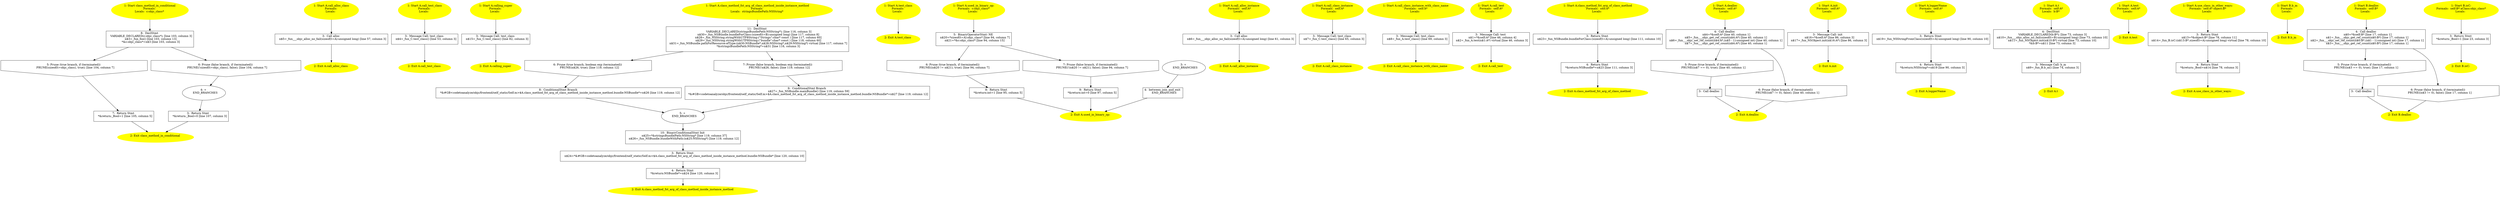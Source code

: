 /* @generated */
digraph cfg {
"class_method_in_conditional.2a19b0bd8eafdb3235f52585a49ef84a_1" [label="1: Start class_method_in_conditional\nFormals: \nLocals:  c:objc_class* \n  " color=yellow style=filled]
	

	 "class_method_in_conditional.2a19b0bd8eafdb3235f52585a49ef84a_1" -> "class_method_in_conditional.2a19b0bd8eafdb3235f52585a49ef84a_8" ;
"class_method_in_conditional.2a19b0bd8eafdb3235f52585a49ef84a_2" [label="2: Exit class_method_in_conditional \n  " color=yellow style=filled]
	

"class_method_in_conditional.2a19b0bd8eafdb3235f52585a49ef84a_3" [label="3:  Return Stmt \n   *&return:_Bool=0 [line 107, column 3]\n " shape="box"]
	

	 "class_method_in_conditional.2a19b0bd8eafdb3235f52585a49ef84a_3" -> "class_method_in_conditional.2a19b0bd8eafdb3235f52585a49ef84a_2" ;
"class_method_in_conditional.2a19b0bd8eafdb3235f52585a49ef84a_4" [label="4: + \n   END_BRANCHES\n " ]
	

	 "class_method_in_conditional.2a19b0bd8eafdb3235f52585a49ef84a_4" -> "class_method_in_conditional.2a19b0bd8eafdb3235f52585a49ef84a_3" ;
"class_method_in_conditional.2a19b0bd8eafdb3235f52585a49ef84a_5" [label="5: Prune (true branch, if (terminated)) \n   PRUNE(sizeof(t=objc_class), true); [line 104, column 7]\n " shape="invhouse"]
	

	 "class_method_in_conditional.2a19b0bd8eafdb3235f52585a49ef84a_5" -> "class_method_in_conditional.2a19b0bd8eafdb3235f52585a49ef84a_7" ;
"class_method_in_conditional.2a19b0bd8eafdb3235f52585a49ef84a_6" [label="6: Prune (false branch, if (terminated)) \n   PRUNE(!sizeof(t=objc_class), false); [line 104, column 7]\n " shape="invhouse"]
	

	 "class_method_in_conditional.2a19b0bd8eafdb3235f52585a49ef84a_6" -> "class_method_in_conditional.2a19b0bd8eafdb3235f52585a49ef84a_4" ;
"class_method_in_conditional.2a19b0bd8eafdb3235f52585a49ef84a_7" [label="7:  Return Stmt \n   *&return:_Bool=1 [line 105, column 5]\n " shape="box"]
	

	 "class_method_in_conditional.2a19b0bd8eafdb3235f52585a49ef84a_7" -> "class_method_in_conditional.2a19b0bd8eafdb3235f52585a49ef84a_2" ;
"class_method_in_conditional.2a19b0bd8eafdb3235f52585a49ef84a_8" [label="8:  DeclStmt \n   VARIABLE_DECLARED(c:objc_class*); [line 103, column 3]\n  n$3=_fun_foo() [line 103, column 13]\n  *&c:objc_class*=n$3 [line 103, column 3]\n " shape="box"]
	

	 "class_method_in_conditional.2a19b0bd8eafdb3235f52585a49ef84a_8" -> "class_method_in_conditional.2a19b0bd8eafdb3235f52585a49ef84a_5" ;
	 "class_method_in_conditional.2a19b0bd8eafdb3235f52585a49ef84a_8" -> "class_method_in_conditional.2a19b0bd8eafdb3235f52585a49ef84a_6" ;
"call_alloc_class#A#class.0cef99601cab56333305f5f96f227079_1" [label="1: Start A.call_alloc_class\nFormals: \nLocals:  \n  " color=yellow style=filled]
	

	 "call_alloc_class#A#class.0cef99601cab56333305f5f96f227079_1" -> "call_alloc_class#A#class.0cef99601cab56333305f5f96f227079_3" ;
"call_alloc_class#A#class.0cef99601cab56333305f5f96f227079_2" [label="2: Exit A.call_alloc_class \n  " color=yellow style=filled]
	

"call_alloc_class#A#class.0cef99601cab56333305f5f96f227079_3" [label="3:  Call alloc \n   n$5=_fun___objc_alloc_no_fail(sizeof(t=A):unsigned long) [line 57, column 3]\n " shape="box"]
	

	 "call_alloc_class#A#class.0cef99601cab56333305f5f96f227079_3" -> "call_alloc_class#A#class.0cef99601cab56333305f5f96f227079_2" ;
"call_test_class#A#class.cc4e8c6ada1c4f85dad976d179e36c9a_1" [label="1: Start A.call_test_class\nFormals: \nLocals:  \n  " color=yellow style=filled]
	

	 "call_test_class#A#class.cc4e8c6ada1c4f85dad976d179e36c9a_1" -> "call_test_class#A#class.cc4e8c6ada1c4f85dad976d179e36c9a_3" ;
"call_test_class#A#class.cc4e8c6ada1c4f85dad976d179e36c9a_2" [label="2: Exit A.call_test_class \n  " color=yellow style=filled]
	

"call_test_class#A#class.cc4e8c6ada1c4f85dad976d179e36c9a_3" [label="3:  Message Call: test_class \n   n$4=_fun_C.test_class() [line 53, column 3]\n " shape="box"]
	

	 "call_test_class#A#class.cc4e8c6ada1c4f85dad976d179e36c9a_3" -> "call_test_class#A#class.cc4e8c6ada1c4f85dad976d179e36c9a_2" ;
"calling_super#A#class.0edc1d1d1c4ade7cd9adaa77e7322ad1_1" [label="1: Start A.calling_super\nFormals: \nLocals:  \n  " color=yellow style=filled]
	

	 "calling_super#A#class.0edc1d1d1c4ade7cd9adaa77e7322ad1_1" -> "calling_super#A#class.0edc1d1d1c4ade7cd9adaa77e7322ad1_3" ;
"calling_super#A#class.0edc1d1d1c4ade7cd9adaa77e7322ad1_2" [label="2: Exit A.calling_super \n  " color=yellow style=filled]
	

"calling_super#A#class.0edc1d1d1c4ade7cd9adaa77e7322ad1_3" [label="3:  Message Call: test_class \n   n$15=_fun_C.test_class() [line 82, column 3]\n " shape="box"]
	

	 "calling_super#A#class.0edc1d1d1c4ade7cd9adaa77e7322ad1_3" -> "calling_super#A#class.0edc1d1d1c4ade7cd9adaa77e7322ad1_2" ;
"class_method_fst_arg_of_class_method_inside_instance_method#A#class.7bda69c598fb7e024d776cec3122e2a6_1" [label="1: Start A.class_method_fst_arg_of_class_method_inside_instance_method\nFormals: \nLocals:  stringsBundlePath:NSString* \n  " color=yellow style=filled]
	

	 "class_method_fst_arg_of_class_method_inside_instance_method#A#class.7bda69c598fb7e024d776cec3122e2a6_1" -> "class_method_fst_arg_of_class_method_inside_instance_method#A#class.7bda69c598fb7e024d776cec3122e2a6_11" ;
"class_method_fst_arg_of_class_method_inside_instance_method#A#class.7bda69c598fb7e024d776cec3122e2a6_2" [label="2: Exit A.class_method_fst_arg_of_class_method_inside_instance_method \n  " color=yellow style=filled]
	

"class_method_fst_arg_of_class_method_inside_instance_method#A#class.7bda69c598fb7e024d776cec3122e2a6_3" [label="3:  Return Stmt \n   n$24=*&#GB<codetoanalyze/objc/frontend/self_static/Self.m>$A.class_method_fst_arg_of_class_method_inside_instance_method.bundle:NSBundle* [line 120, column 10]\n " shape="box"]
	

	 "class_method_fst_arg_of_class_method_inside_instance_method#A#class.7bda69c598fb7e024d776cec3122e2a6_3" -> "class_method_fst_arg_of_class_method_inside_instance_method#A#class.7bda69c598fb7e024d776cec3122e2a6_4" ;
"class_method_fst_arg_of_class_method_inside_instance_method#A#class.7bda69c598fb7e024d776cec3122e2a6_4" [label="4:  Return Stmt \n   *&return:NSBundle*=n$24 [line 120, column 3]\n " shape="box"]
	

	 "class_method_fst_arg_of_class_method_inside_instance_method#A#class.7bda69c598fb7e024d776cec3122e2a6_4" -> "class_method_fst_arg_of_class_method_inside_instance_method#A#class.7bda69c598fb7e024d776cec3122e2a6_2" ;
"class_method_fst_arg_of_class_method_inside_instance_method#A#class.7bda69c598fb7e024d776cec3122e2a6_5" [label="5: + \n   END_BRANCHES\n " ]
	

	 "class_method_fst_arg_of_class_method_inside_instance_method#A#class.7bda69c598fb7e024d776cec3122e2a6_5" -> "class_method_fst_arg_of_class_method_inside_instance_method#A#class.7bda69c598fb7e024d776cec3122e2a6_10" ;
"class_method_fst_arg_of_class_method_inside_instance_method#A#class.7bda69c598fb7e024d776cec3122e2a6_6" [label="6: Prune (true branch, boolean exp (terminated)) \n   PRUNE(n$26, true); [line 119, column 12]\n " shape="invhouse"]
	

	 "class_method_fst_arg_of_class_method_inside_instance_method#A#class.7bda69c598fb7e024d776cec3122e2a6_6" -> "class_method_fst_arg_of_class_method_inside_instance_method#A#class.7bda69c598fb7e024d776cec3122e2a6_8" ;
"class_method_fst_arg_of_class_method_inside_instance_method#A#class.7bda69c598fb7e024d776cec3122e2a6_7" [label="7: Prune (false branch, boolean exp (terminated)) \n   PRUNE(!n$26, false); [line 119, column 12]\n " shape="invhouse"]
	

	 "class_method_fst_arg_of_class_method_inside_instance_method#A#class.7bda69c598fb7e024d776cec3122e2a6_7" -> "class_method_fst_arg_of_class_method_inside_instance_method#A#class.7bda69c598fb7e024d776cec3122e2a6_9" ;
"class_method_fst_arg_of_class_method_inside_instance_method#A#class.7bda69c598fb7e024d776cec3122e2a6_8" [label="8:  ConditionalStmt Branch \n   *&#GB<codetoanalyze/objc/frontend/self_static/Self.m>$A.class_method_fst_arg_of_class_method_inside_instance_method.bundle:NSBundle*=n$26 [line 119, column 12]\n " shape="box"]
	

	 "class_method_fst_arg_of_class_method_inside_instance_method#A#class.7bda69c598fb7e024d776cec3122e2a6_8" -> "class_method_fst_arg_of_class_method_inside_instance_method#A#class.7bda69c598fb7e024d776cec3122e2a6_5" ;
"class_method_fst_arg_of_class_method_inside_instance_method#A#class.7bda69c598fb7e024d776cec3122e2a6_9" [label="9:  ConditionalStmt Branch \n   n$27=_fun_NSBundle.mainBundle() [line 119, column 59]\n  *&#GB<codetoanalyze/objc/frontend/self_static/Self.m>$A.class_method_fst_arg_of_class_method_inside_instance_method.bundle:NSBundle*=n$27 [line 119, column 12]\n " shape="box"]
	

	 "class_method_fst_arg_of_class_method_inside_instance_method#A#class.7bda69c598fb7e024d776cec3122e2a6_9" -> "class_method_fst_arg_of_class_method_inside_instance_method#A#class.7bda69c598fb7e024d776cec3122e2a6_5" ;
"class_method_fst_arg_of_class_method_inside_instance_method#A#class.7bda69c598fb7e024d776cec3122e2a6_10" [label="10:  BinaryConditionalStmt Init \n   n$25=*&stringsBundlePath:NSString* [line 119, column 37]\n  n$26=_fun_NSBundle.bundleWithPath:(n$25:NSString*) [line 119, column 12]\n " shape="box"]
	

	 "class_method_fst_arg_of_class_method_inside_instance_method#A#class.7bda69c598fb7e024d776cec3122e2a6_10" -> "class_method_fst_arg_of_class_method_inside_instance_method#A#class.7bda69c598fb7e024d776cec3122e2a6_3" ;
"class_method_fst_arg_of_class_method_inside_instance_method#A#class.7bda69c598fb7e024d776cec3122e2a6_11" [label="11:  DeclStmt \n   VARIABLE_DECLARED(stringsBundlePath:NSString*); [line 116, column 3]\n  n$30=_fun_NSBundle.bundleForClass:(sizeof(t=B):unsigned long) [line 117, column 8]\n  n$28=_fun_NSString.stringWithUTF8String:(\"Strings\":char* const ) [line 117, column 60]\n  n$29=_fun_NSString.stringWithUTF8String:(\"bundle\":char* const ) [line 118, column 60]\n  n$31=_fun_NSBundle.pathForResource:ofType:(n$30:NSBundle*,n$28:NSString*,n$29:NSString*) virtual [line 117, column 7]\n  *&stringsBundlePath:NSString*=n$31 [line 116, column 3]\n " shape="box"]
	

	 "class_method_fst_arg_of_class_method_inside_instance_method#A#class.7bda69c598fb7e024d776cec3122e2a6_11" -> "class_method_fst_arg_of_class_method_inside_instance_method#A#class.7bda69c598fb7e024d776cec3122e2a6_6" ;
	 "class_method_fst_arg_of_class_method_inside_instance_method#A#class.7bda69c598fb7e024d776cec3122e2a6_11" -> "class_method_fst_arg_of_class_method_inside_instance_method#A#class.7bda69c598fb7e024d776cec3122e2a6_7" ;
"test_class#A#class.97324b18f626e66a3c32cec03286eb8d_1" [label="1: Start A.test_class\nFormals: \nLocals:  \n  " color=yellow style=filled]
	

	 "test_class#A#class.97324b18f626e66a3c32cec03286eb8d_1" -> "test_class#A#class.97324b18f626e66a3c32cec03286eb8d_2" ;
"test_class#A#class.97324b18f626e66a3c32cec03286eb8d_2" [label="2: Exit A.test_class \n  " color=yellow style=filled]
	

"used_in_binary_op:#A(struct objc_class)#class.da9fc6494d494952f5246c6cf4478263_1" [label="1: Start A.used_in_binary_op:\nFormals:  c:objc_class*\nLocals:  \n  " color=yellow style=filled]
	

	 "used_in_binary_op:#A(struct objc_class)#class.da9fc6494d494952f5246c6cf4478263_1" -> "used_in_binary_op:#A(struct objc_class)#class.da9fc6494d494952f5246c6cf4478263_5" ;
"used_in_binary_op:#A(struct objc_class)#class.da9fc6494d494952f5246c6cf4478263_2" [label="2: Exit A.used_in_binary_op: \n  " color=yellow style=filled]
	

"used_in_binary_op:#A(struct objc_class)#class.da9fc6494d494952f5246c6cf4478263_3" [label="3: + \n   END_BRANCHES\n " ]
	

	 "used_in_binary_op:#A(struct objc_class)#class.da9fc6494d494952f5246c6cf4478263_3" -> "used_in_binary_op:#A(struct objc_class)#class.da9fc6494d494952f5246c6cf4478263_4" ;
"used_in_binary_op:#A(struct objc_class)#class.da9fc6494d494952f5246c6cf4478263_4" [label="4:  between_join_and_exit \n   END_BRANCHES\n " shape="box"]
	

	 "used_in_binary_op:#A(struct objc_class)#class.da9fc6494d494952f5246c6cf4478263_4" -> "used_in_binary_op:#A(struct objc_class)#class.da9fc6494d494952f5246c6cf4478263_2" ;
"used_in_binary_op:#A(struct objc_class)#class.da9fc6494d494952f5246c6cf4478263_5" [label="5:  BinaryOperatorStmt: NE \n   n$20=*sizeof(t=A):objc_class* [line 94, column 7]\n  n$21=*&c:objc_class* [line 94, column 15]\n " shape="box"]
	

	 "used_in_binary_op:#A(struct objc_class)#class.da9fc6494d494952f5246c6cf4478263_5" -> "used_in_binary_op:#A(struct objc_class)#class.da9fc6494d494952f5246c6cf4478263_6" ;
	 "used_in_binary_op:#A(struct objc_class)#class.da9fc6494d494952f5246c6cf4478263_5" -> "used_in_binary_op:#A(struct objc_class)#class.da9fc6494d494952f5246c6cf4478263_7" ;
"used_in_binary_op:#A(struct objc_class)#class.da9fc6494d494952f5246c6cf4478263_6" [label="6: Prune (true branch, if (terminated)) \n   PRUNE((n$20 != n$21), true); [line 94, column 7]\n " shape="invhouse"]
	

	 "used_in_binary_op:#A(struct objc_class)#class.da9fc6494d494952f5246c6cf4478263_6" -> "used_in_binary_op:#A(struct objc_class)#class.da9fc6494d494952f5246c6cf4478263_8" ;
"used_in_binary_op:#A(struct objc_class)#class.da9fc6494d494952f5246c6cf4478263_7" [label="7: Prune (false branch, if (terminated)) \n   PRUNE(!(n$20 != n$21), false); [line 94, column 7]\n " shape="invhouse"]
	

	 "used_in_binary_op:#A(struct objc_class)#class.da9fc6494d494952f5246c6cf4478263_7" -> "used_in_binary_op:#A(struct objc_class)#class.da9fc6494d494952f5246c6cf4478263_9" ;
"used_in_binary_op:#A(struct objc_class)#class.da9fc6494d494952f5246c6cf4478263_8" [label="8:  Return Stmt \n   *&return:int=1 [line 95, column 5]\n " shape="box"]
	

	 "used_in_binary_op:#A(struct objc_class)#class.da9fc6494d494952f5246c6cf4478263_8" -> "used_in_binary_op:#A(struct objc_class)#class.da9fc6494d494952f5246c6cf4478263_2" ;
"used_in_binary_op:#A(struct objc_class)#class.da9fc6494d494952f5246c6cf4478263_9" [label="9:  Return Stmt \n   *&return:int=0 [line 97, column 5]\n " shape="box"]
	

	 "used_in_binary_op:#A(struct objc_class)#class.da9fc6494d494952f5246c6cf4478263_9" -> "used_in_binary_op:#A(struct objc_class)#class.da9fc6494d494952f5246c6cf4478263_2" ;
"call_alloc_instance#A#instance.70a20314d55f22fb46408deb70d9aabb_1" [label="1: Start A.call_alloc_instance\nFormals:  self:A*\nLocals:  \n  " color=yellow style=filled]
	

	 "call_alloc_instance#A#instance.70a20314d55f22fb46408deb70d9aabb_1" -> "call_alloc_instance#A#instance.70a20314d55f22fb46408deb70d9aabb_3" ;
"call_alloc_instance#A#instance.70a20314d55f22fb46408deb70d9aabb_2" [label="2: Exit A.call_alloc_instance \n  " color=yellow style=filled]
	

"call_alloc_instance#A#instance.70a20314d55f22fb46408deb70d9aabb_3" [label="3:  Call alloc \n   n$6=_fun___objc_alloc_no_fail(sizeof(t=A):unsigned long) [line 61, column 3]\n " shape="box"]
	

	 "call_alloc_instance#A#instance.70a20314d55f22fb46408deb70d9aabb_3" -> "call_alloc_instance#A#instance.70a20314d55f22fb46408deb70d9aabb_2" ;
"call_class_instance#A#instance.eb1ae02cd94582eb1fc7cb426794f9f0_1" [label="1: Start A.call_class_instance\nFormals:  self:A*\nLocals:  \n  " color=yellow style=filled]
	

	 "call_class_instance#A#instance.eb1ae02cd94582eb1fc7cb426794f9f0_1" -> "call_class_instance#A#instance.eb1ae02cd94582eb1fc7cb426794f9f0_3" ;
"call_class_instance#A#instance.eb1ae02cd94582eb1fc7cb426794f9f0_2" [label="2: Exit A.call_class_instance \n  " color=yellow style=filled]
	

"call_class_instance#A#instance.eb1ae02cd94582eb1fc7cb426794f9f0_3" [label="3:  Message Call: test_class \n   n$7=_fun_C.test_class() [line 65, column 3]\n " shape="box"]
	

	 "call_class_instance#A#instance.eb1ae02cd94582eb1fc7cb426794f9f0_3" -> "call_class_instance#A#instance.eb1ae02cd94582eb1fc7cb426794f9f0_2" ;
"call_class_instance_with_class_name#A#instance.1baf88c0fb5549c04909fab0bed63c39_1" [label="1: Start A.call_class_instance_with_class_name\nFormals:  self:A*\nLocals:  \n  " color=yellow style=filled]
	

	 "call_class_instance_with_class_name#A#instance.1baf88c0fb5549c04909fab0bed63c39_1" -> "call_class_instance_with_class_name#A#instance.1baf88c0fb5549c04909fab0bed63c39_3" ;
"call_class_instance_with_class_name#A#instance.1baf88c0fb5549c04909fab0bed63c39_2" [label="2: Exit A.call_class_instance_with_class_name \n  " color=yellow style=filled]
	

"call_class_instance_with_class_name#A#instance.1baf88c0fb5549c04909fab0bed63c39_3" [label="3:  Message Call: test_class \n   n$8=_fun_A.test_class() [line 69, column 3]\n " shape="box"]
	

	 "call_class_instance_with_class_name#A#instance.1baf88c0fb5549c04909fab0bed63c39_3" -> "call_class_instance_with_class_name#A#instance.1baf88c0fb5549c04909fab0bed63c39_2" ;
"call_test#A#instance.41031d78ab8c6914ebc9851c442cbd4e_1" [label="1: Start A.call_test\nFormals:  self:A*\nLocals:  \n  " color=yellow style=filled]
	

	 "call_test#A#instance.41031d78ab8c6914ebc9851c442cbd4e_1" -> "call_test#A#instance.41031d78ab8c6914ebc9851c442cbd4e_3" ;
"call_test#A#instance.41031d78ab8c6914ebc9851c442cbd4e_2" [label="2: Exit A.call_test \n  " color=yellow style=filled]
	

"call_test#A#instance.41031d78ab8c6914ebc9851c442cbd4e_3" [label="3:  Message Call: test \n   n$1=*&self:A* [line 46, column 4]\n  n$2=_fun_A.test(n$1:A*) virtual [line 46, column 3]\n " shape="box"]
	

	 "call_test#A#instance.41031d78ab8c6914ebc9851c442cbd4e_3" -> "call_test#A#instance.41031d78ab8c6914ebc9851c442cbd4e_2" ;
"class_method_fst_arg_of_class_method#A#instance.cf9f3087f45649c74ef1f7ca002450f2_1" [label="1: Start A.class_method_fst_arg_of_class_method\nFormals:  self:A*\nLocals:  \n  " color=yellow style=filled]
	

	 "class_method_fst_arg_of_class_method#A#instance.cf9f3087f45649c74ef1f7ca002450f2_1" -> "class_method_fst_arg_of_class_method#A#instance.cf9f3087f45649c74ef1f7ca002450f2_3" ;
"class_method_fst_arg_of_class_method#A#instance.cf9f3087f45649c74ef1f7ca002450f2_2" [label="2: Exit A.class_method_fst_arg_of_class_method \n  " color=yellow style=filled]
	

"class_method_fst_arg_of_class_method#A#instance.cf9f3087f45649c74ef1f7ca002450f2_3" [label="3:  Return Stmt \n   n$23=_fun_NSBundle.bundleForClass:(sizeof(t=A):unsigned long) [line 111, column 10]\n " shape="box"]
	

	 "class_method_fst_arg_of_class_method#A#instance.cf9f3087f45649c74ef1f7ca002450f2_3" -> "class_method_fst_arg_of_class_method#A#instance.cf9f3087f45649c74ef1f7ca002450f2_4" ;
"class_method_fst_arg_of_class_method#A#instance.cf9f3087f45649c74ef1f7ca002450f2_4" [label="4:  Return Stmt \n   *&return:NSBundle*=n$23 [line 111, column 3]\n " shape="box"]
	

	 "class_method_fst_arg_of_class_method#A#instance.cf9f3087f45649c74ef1f7ca002450f2_4" -> "class_method_fst_arg_of_class_method#A#instance.cf9f3087f45649c74ef1f7ca002450f2_2" ;
"dealloc#A#instance.55ac864e91dcd5d484e8ab7d8eb94fcb_1" [label="1: Start A.dealloc\nFormals:  self:A*\nLocals:  \n  " color=yellow style=filled]
	

	 "dealloc#A#instance.55ac864e91dcd5d484e8ab7d8eb94fcb_1" -> "dealloc#A#instance.55ac864e91dcd5d484e8ab7d8eb94fcb_4" ;
"dealloc#A#instance.55ac864e91dcd5d484e8ab7d8eb94fcb_2" [label="2: Exit A.dealloc \n  " color=yellow style=filled]
	

"dealloc#A#instance.55ac864e91dcd5d484e8ab7d8eb94fcb_3" [label="3:  Call dealloc \n  " shape="box"]
	

	 "dealloc#A#instance.55ac864e91dcd5d484e8ab7d8eb94fcb_3" -> "dealloc#A#instance.55ac864e91dcd5d484e8ab7d8eb94fcb_2" ;
"dealloc#A#instance.55ac864e91dcd5d484e8ab7d8eb94fcb_4" [label="4:  Call dealloc \n   n$4=*&self:A* [line 40, column 1]\n  n$5=_fun___objc_get_ref_count(n$4:A*) [line 40, column 1]\n  n$6=_fun___objc_set_ref_count(n$4:A*,(n$5 - 1):unsigned int) [line 40, column 1]\n  n$7=_fun___objc_get_ref_count(n$4:A*) [line 40, column 1]\n " shape="box"]
	

	 "dealloc#A#instance.55ac864e91dcd5d484e8ab7d8eb94fcb_4" -> "dealloc#A#instance.55ac864e91dcd5d484e8ab7d8eb94fcb_5" ;
	 "dealloc#A#instance.55ac864e91dcd5d484e8ab7d8eb94fcb_4" -> "dealloc#A#instance.55ac864e91dcd5d484e8ab7d8eb94fcb_6" ;
"dealloc#A#instance.55ac864e91dcd5d484e8ab7d8eb94fcb_5" [label="5: Prune (true branch, if (terminated)) \n   PRUNE((n$7 == 0), true); [line 40, column 1]\n " shape="invhouse"]
	

	 "dealloc#A#instance.55ac864e91dcd5d484e8ab7d8eb94fcb_5" -> "dealloc#A#instance.55ac864e91dcd5d484e8ab7d8eb94fcb_3" ;
"dealloc#A#instance.55ac864e91dcd5d484e8ab7d8eb94fcb_6" [label="6: Prune (false branch, if (terminated)) \n   PRUNE((n$7 != 0), false); [line 40, column 1]\n " shape="invhouse"]
	

	 "dealloc#A#instance.55ac864e91dcd5d484e8ab7d8eb94fcb_6" -> "dealloc#A#instance.55ac864e91dcd5d484e8ab7d8eb94fcb_2" ;
"init#A#instance.eee79aaaddd644404e17691a7e7d809a_1" [label="1: Start A.init\nFormals:  self:A*\nLocals:  \n  " color=yellow style=filled]
	

	 "init#A#instance.eee79aaaddd644404e17691a7e7d809a_1" -> "init#A#instance.eee79aaaddd644404e17691a7e7d809a_3" ;
"init#A#instance.eee79aaaddd644404e17691a7e7d809a_2" [label="2: Exit A.init \n  " color=yellow style=filled]
	

"init#A#instance.eee79aaaddd644404e17691a7e7d809a_3" [label="3:  Message Call: init \n   n$16=*&self:A* [line 86, column 3]\n  n$17=_fun_NSObject.init(n$16:A*) [line 86, column 3]\n " shape="box"]
	

	 "init#A#instance.eee79aaaddd644404e17691a7e7d809a_3" -> "init#A#instance.eee79aaaddd644404e17691a7e7d809a_2" ;
"loggerName#A#instance.36b9a42412bcf7d8d3f8397eb2bcb555_1" [label="1: Start A.loggerName\nFormals:  self:A*\nLocals:  \n  " color=yellow style=filled]
	

	 "loggerName#A#instance.36b9a42412bcf7d8d3f8397eb2bcb555_1" -> "loggerName#A#instance.36b9a42412bcf7d8d3f8397eb2bcb555_3" ;
"loggerName#A#instance.36b9a42412bcf7d8d3f8397eb2bcb555_2" [label="2: Exit A.loggerName \n  " color=yellow style=filled]
	

"loggerName#A#instance.36b9a42412bcf7d8d3f8397eb2bcb555_3" [label="3:  Return Stmt \n   n$19=_fun_NSStringFromClass(sizeof(t=A):unsigned long) [line 90, column 10]\n " shape="box"]
	

	 "loggerName#A#instance.36b9a42412bcf7d8d3f8397eb2bcb555_3" -> "loggerName#A#instance.36b9a42412bcf7d8d3f8397eb2bcb555_4" ;
"loggerName#A#instance.36b9a42412bcf7d8d3f8397eb2bcb555_4" [label="4:  Return Stmt \n   *&return:NSString*=n$19 [line 90, column 3]\n " shape="box"]
	

	 "loggerName#A#instance.36b9a42412bcf7d8d3f8397eb2bcb555_4" -> "loggerName#A#instance.36b9a42412bcf7d8d3f8397eb2bcb555_2" ;
"t#A#instance.e31b9a7bced712626784e2860af1a31b_1" [label="1: Start A.t\nFormals:  self:A*\nLocals:  b:B* \n  " color=yellow style=filled]
	

	 "t#A#instance.e31b9a7bced712626784e2860af1a31b_1" -> "t#A#instance.e31b9a7bced712626784e2860af1a31b_4" ;
"t#A#instance.e31b9a7bced712626784e2860af1a31b_2" [label="2: Exit A.t \n  " color=yellow style=filled]
	

"t#A#instance.e31b9a7bced712626784e2860af1a31b_3" [label="3:  Message Call: b_m \n   n$9=_fun_B.b_m() [line 74, column 3]\n " shape="box"]
	

	 "t#A#instance.e31b9a7bced712626784e2860af1a31b_3" -> "t#A#instance.e31b9a7bced712626784e2860af1a31b_2" ;
"t#A#instance.e31b9a7bced712626784e2860af1a31b_4" [label="4:  DeclStmt \n   VARIABLE_DECLARED(b:B*); [line 73, column 3]\n  n$10=_fun___objc_alloc_no_fail(sizeof(t=B):unsigned long) [line 73, column 10]\n  n$11=_fun_NSObject.init(n$10:B*) virtual [line 73, column 10]\n  *&b:B*=n$11 [line 73, column 3]\n " shape="box"]
	

	 "t#A#instance.e31b9a7bced712626784e2860af1a31b_4" -> "t#A#instance.e31b9a7bced712626784e2860af1a31b_3" ;
"test#A#instance.561395dd5ffb844cbbb6c52cf21ce047_1" [label="1: Start A.test\nFormals:  self:A*\nLocals:  \n  " color=yellow style=filled]
	

	 "test#A#instance.561395dd5ffb844cbbb6c52cf21ce047_1" -> "test#A#instance.561395dd5ffb844cbbb6c52cf21ce047_2" ;
"test#A#instance.561395dd5ffb844cbbb6c52cf21ce047_2" [label="2: Exit A.test \n  " color=yellow style=filled]
	

"use_class_in_other_ways:#A(class B)#instance.7a96604c2c855db834d214f72f83a306_1" [label="1: Start A.use_class_in_other_ways:\nFormals:  self:A* object:B*\nLocals:  \n  " color=yellow style=filled]
	

	 "use_class_in_other_ways:#A(class B)#instance.7a96604c2c855db834d214f72f83a306_1" -> "use_class_in_other_ways:#A(class B)#instance.7a96604c2c855db834d214f72f83a306_3" ;
"use_class_in_other_ways:#A(class B)#instance.7a96604c2c855db834d214f72f83a306_2" [label="2: Exit A.use_class_in_other_ways: \n  " color=yellow style=filled]
	

"use_class_in_other_ways:#A(class B)#instance.7a96604c2c855db834d214f72f83a306_3" [label="3:  Return Stmt \n   n$13=*&object:B* [line 78, column 11]\n  n$14=_fun_B.isC:(n$13:B*,sizeof(t=A):unsigned long) virtual [line 78, column 10]\n " shape="box"]
	

	 "use_class_in_other_ways:#A(class B)#instance.7a96604c2c855db834d214f72f83a306_3" -> "use_class_in_other_ways:#A(class B)#instance.7a96604c2c855db834d214f72f83a306_4" ;
"use_class_in_other_ways:#A(class B)#instance.7a96604c2c855db834d214f72f83a306_4" [label="4:  Return Stmt \n   *&return:_Bool=n$14 [line 78, column 3]\n " shape="box"]
	

	 "use_class_in_other_ways:#A(class B)#instance.7a96604c2c855db834d214f72f83a306_4" -> "use_class_in_other_ways:#A(class B)#instance.7a96604c2c855db834d214f72f83a306_2" ;
"b_m#B#class.82af96ad418803b2f96fc1bfa1572c10_1" [label="1: Start B.b_m\nFormals: \nLocals:  \n  " color=yellow style=filled]
	

	 "b_m#B#class.82af96ad418803b2f96fc1bfa1572c10_1" -> "b_m#B#class.82af96ad418803b2f96fc1bfa1572c10_2" ;
"b_m#B#class.82af96ad418803b2f96fc1bfa1572c10_2" [label="2: Exit B.b_m \n  " color=yellow style=filled]
	

"dealloc#B#instance.8757740e0d47129962d40fbccbdf4d3f_1" [label="1: Start B.dealloc\nFormals:  self:B*\nLocals:  \n  " color=yellow style=filled]
	

	 "dealloc#B#instance.8757740e0d47129962d40fbccbdf4d3f_1" -> "dealloc#B#instance.8757740e0d47129962d40fbccbdf4d3f_4" ;
"dealloc#B#instance.8757740e0d47129962d40fbccbdf4d3f_2" [label="2: Exit B.dealloc \n  " color=yellow style=filled]
	

"dealloc#B#instance.8757740e0d47129962d40fbccbdf4d3f_3" [label="3:  Call dealloc \n  " shape="box"]
	

	 "dealloc#B#instance.8757740e0d47129962d40fbccbdf4d3f_3" -> "dealloc#B#instance.8757740e0d47129962d40fbccbdf4d3f_2" ;
"dealloc#B#instance.8757740e0d47129962d40fbccbdf4d3f_4" [label="4:  Call dealloc \n   n$0=*&self:B* [line 17, column 1]\n  n$1=_fun___objc_get_ref_count(n$0:B*) [line 17, column 1]\n  n$2=_fun___objc_set_ref_count(n$0:B*,(n$1 - 1):unsigned int) [line 17, column 1]\n  n$3=_fun___objc_get_ref_count(n$0:B*) [line 17, column 1]\n " shape="box"]
	

	 "dealloc#B#instance.8757740e0d47129962d40fbccbdf4d3f_4" -> "dealloc#B#instance.8757740e0d47129962d40fbccbdf4d3f_5" ;
	 "dealloc#B#instance.8757740e0d47129962d40fbccbdf4d3f_4" -> "dealloc#B#instance.8757740e0d47129962d40fbccbdf4d3f_6" ;
"dealloc#B#instance.8757740e0d47129962d40fbccbdf4d3f_5" [label="5: Prune (true branch, if (terminated)) \n   PRUNE((n$3 == 0), true); [line 17, column 1]\n " shape="invhouse"]
	

	 "dealloc#B#instance.8757740e0d47129962d40fbccbdf4d3f_5" -> "dealloc#B#instance.8757740e0d47129962d40fbccbdf4d3f_3" ;
"dealloc#B#instance.8757740e0d47129962d40fbccbdf4d3f_6" [label="6: Prune (false branch, if (terminated)) \n   PRUNE((n$3 != 0), false); [line 17, column 1]\n " shape="invhouse"]
	

	 "dealloc#B#instance.8757740e0d47129962d40fbccbdf4d3f_6" -> "dealloc#B#instance.8757740e0d47129962d40fbccbdf4d3f_2" ;
"isC:#B(struct objc_class)#instance.ab14fb7a19510df6032d65aa27b0f12d_1" [label="1: Start B.isC:\nFormals:  self:B* aClass:objc_class*\nLocals:  \n  " color=yellow style=filled]
	

	 "isC:#B(struct objc_class)#instance.ab14fb7a19510df6032d65aa27b0f12d_1" -> "isC:#B(struct objc_class)#instance.ab14fb7a19510df6032d65aa27b0f12d_3" ;
"isC:#B(struct objc_class)#instance.ab14fb7a19510df6032d65aa27b0f12d_2" [label="2: Exit B.isC: \n  " color=yellow style=filled]
	

"isC:#B(struct objc_class)#instance.ab14fb7a19510df6032d65aa27b0f12d_3" [label="3:  Return Stmt \n   *&return:_Bool=1 [line 23, column 3]\n " shape="box"]
	

	 "isC:#B(struct objc_class)#instance.ab14fb7a19510df6032d65aa27b0f12d_3" -> "isC:#B(struct objc_class)#instance.ab14fb7a19510df6032d65aa27b0f12d_2" ;
}
